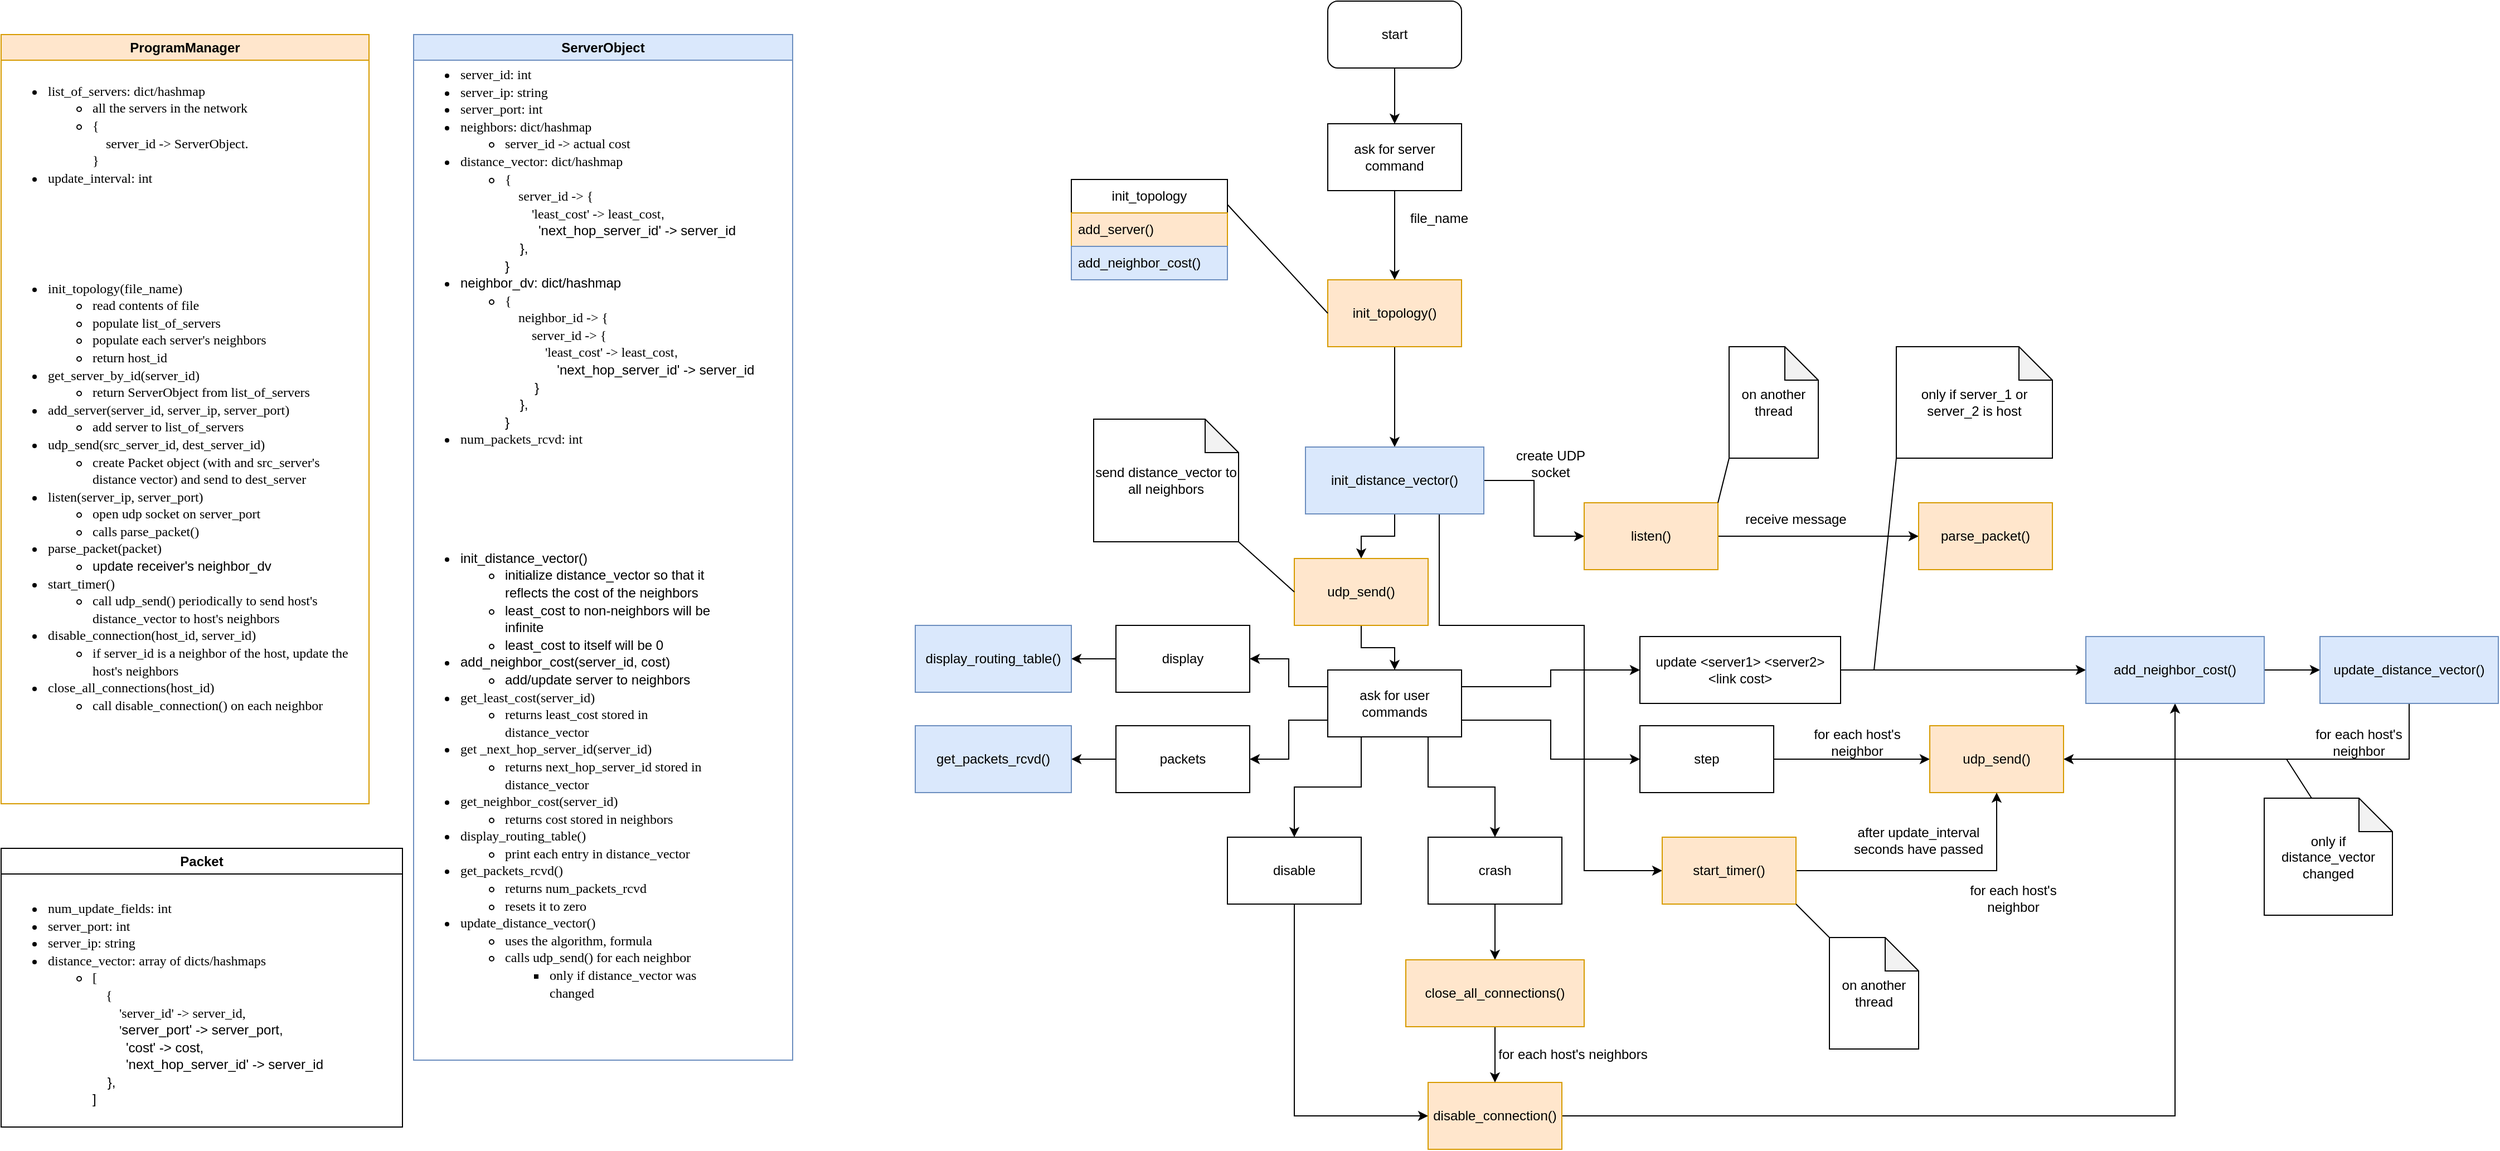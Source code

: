 <mxfile version="22.1.3" type="device">
  <diagram name="Page-1" id="xFJqO6FMUhYE_ulIRA0k">
    <mxGraphModel dx="1783" dy="981" grid="1" gridSize="10" guides="1" tooltips="1" connect="1" arrows="1" fold="1" page="1" pageScale="1" pageWidth="850" pageHeight="1100" math="0" shadow="0">
      <root>
        <mxCell id="0" />
        <mxCell id="1" parent="0" />
        <mxCell id="NjoNPDYluXKRzzez1GX--15" value="ProgramManager" style="swimlane;whiteSpace=wrap;html=1;fillColor=#ffe6cc;strokeColor=#d79b00;" parent="1" vertex="1">
          <mxGeometry x="30" y="60" width="330" height="690" as="geometry" />
        </mxCell>
        <mxCell id="NjoNPDYluXKRzzez1GX--17" value="&lt;p style=&quot;line-height: 130%;&quot;&gt;&lt;/p&gt;&lt;div align=&quot;left&quot;&gt;&lt;ul style=&quot;line-height: 130%;&quot;&gt;&lt;li&gt;&lt;font face=&quot;Tahoma&quot;&gt;list_of_servers: dict/hashmap&lt;/font&gt;&lt;/li&gt;&lt;ul style=&quot;line-height: 130%;&quot;&gt;&lt;li&gt;&lt;font face=&quot;Tahoma&quot;&gt;all the servers in the network&lt;/font&gt;&lt;/li&gt;&lt;li&gt;&lt;font face=&quot;Tahoma&quot;&gt;{&lt;br&gt;&amp;nbsp; &amp;nbsp; server_id -&amp;gt; ServerObject.&lt;br&gt;}&lt;/font&gt;&lt;/li&gt;&lt;/ul&gt;&lt;li&gt;&lt;font face=&quot;Tahoma&quot;&gt;update_interval: int&lt;/font&gt;&lt;/li&gt;&lt;/ul&gt;&lt;/div&gt;&lt;p&gt;&lt;/p&gt;" style="text;html=1;strokeColor=none;fillColor=none;align=left;verticalAlign=middle;whiteSpace=wrap;rounded=0;" parent="NjoNPDYluXKRzzez1GX--15" vertex="1">
          <mxGeometry y="30" width="250" height="120" as="geometry" />
        </mxCell>
        <mxCell id="NjoNPDYluXKRzzez1GX--12" value="&lt;p style=&quot;line-height: 130%;&quot;&gt;&lt;/p&gt;&lt;div align=&quot;left&quot;&gt;&lt;ul style=&quot;line-height: 130%;&quot;&gt;&lt;li&gt;&lt;font face=&quot;Tahoma&quot;&gt;init_topology(file_name)&lt;br&gt;&lt;/font&gt;&lt;/li&gt;&lt;ul style=&quot;line-height: 130%;&quot;&gt;&lt;li style=&quot;border-color: var(--border-color);&quot;&gt;&lt;font style=&quot;border-color: var(--border-color);&quot; face=&quot;Tahoma&quot;&gt;read contents of file&lt;/font&gt;&lt;/li&gt;&lt;li&gt;&lt;font face=&quot;Tahoma&quot;&gt;populate list_of_servers&lt;/font&gt;&lt;/li&gt;&lt;li&gt;&lt;font face=&quot;Tahoma&quot;&gt;populate each server&#39;s neighbors&lt;/font&gt;&lt;/li&gt;&lt;li&gt;&lt;font face=&quot;Tahoma&quot;&gt;return host_id&lt;/font&gt;&lt;/li&gt;&lt;/ul&gt;&lt;li&gt;&lt;font face=&quot;Tahoma&quot;&gt;get_server_by_id(server_id)&lt;/font&gt;&lt;/li&gt;&lt;ul&gt;&lt;li&gt;&lt;font face=&quot;Tahoma&quot;&gt;return ServerObject from list_of_servers&lt;/font&gt;&lt;/li&gt;&lt;/ul&gt;&lt;li&gt;&lt;font face=&quot;Tahoma&quot;&gt;add_server(server_id, server_ip, server_port)&lt;/font&gt;&lt;/li&gt;&lt;ul&gt;&lt;li&gt;&lt;font face=&quot;Tahoma&quot;&gt;add server to list_of_servers&lt;/font&gt;&lt;/li&gt;&lt;/ul&gt;&lt;li&gt;&lt;font face=&quot;Tahoma&quot;&gt;udp_send(src_server_id, dest_server_id)&lt;/font&gt;&lt;/li&gt;&lt;ul&gt;&lt;li&gt;&lt;font face=&quot;Tahoma&quot;&gt;create Packet object (with and src_server&#39;s distance vector) and send to dest_server&lt;/font&gt;&lt;/li&gt;&lt;/ul&gt;&lt;li&gt;&lt;font face=&quot;Tahoma&quot;&gt;listen(server_ip, server_port)&lt;/font&gt;&lt;/li&gt;&lt;ul&gt;&lt;li&gt;&lt;font face=&quot;Tahoma&quot;&gt;open udp socket on server_port&lt;/font&gt;&lt;/li&gt;&lt;li&gt;&lt;font face=&quot;Tahoma&quot;&gt;calls parse_packet()&lt;/font&gt;&lt;/li&gt;&lt;/ul&gt;&lt;li&gt;&lt;font face=&quot;Tahoma&quot;&gt;parse_packet(packet)&lt;/font&gt;&lt;/li&gt;&lt;ul&gt;&lt;li&gt;update receiver&#39;s neighbor_dv&lt;/li&gt;&lt;/ul&gt;&lt;li&gt;&lt;font face=&quot;Tahoma&quot;&gt;start_timer()&lt;/font&gt;&lt;/li&gt;&lt;ul&gt;&lt;li&gt;&lt;font face=&quot;Tahoma&quot;&gt;call udp_send() periodically to send host&#39;s distance_vector to host&#39;s neighbors&lt;/font&gt;&lt;/li&gt;&lt;/ul&gt;&lt;li&gt;&lt;font face=&quot;Tahoma&quot;&gt;disable_connection(host_id, server_id)&lt;/font&gt;&lt;/li&gt;&lt;ul&gt;&lt;li&gt;&lt;font face=&quot;Tahoma&quot;&gt;if server_id is a neighbor of the host, update the host&#39;s neighbors&lt;/font&gt;&lt;/li&gt;&lt;/ul&gt;&lt;li&gt;&lt;font face=&quot;Tahoma&quot;&gt;close_all_connections(host_id)&lt;/font&gt;&lt;/li&gt;&lt;ul&gt;&lt;li&gt;&lt;font face=&quot;Tahoma&quot;&gt;call disable_connection() on each neighbor&lt;/font&gt;&lt;/li&gt;&lt;/ul&gt;&lt;/ul&gt;&lt;/div&gt;&lt;p&gt;&lt;/p&gt;" style="text;html=1;strokeColor=none;fillColor=none;align=left;verticalAlign=middle;whiteSpace=wrap;rounded=0;" parent="NjoNPDYluXKRzzez1GX--15" vertex="1">
          <mxGeometry y="150" width="320" height="530" as="geometry" />
        </mxCell>
        <mxCell id="NjoNPDYluXKRzzez1GX--18" value="ServerObject" style="swimlane;whiteSpace=wrap;html=1;fillColor=#dae8fc;strokeColor=#6c8ebf;" parent="1" vertex="1">
          <mxGeometry x="400" y="60" width="340" height="920" as="geometry" />
        </mxCell>
        <mxCell id="NjoNPDYluXKRzzez1GX--11" value="&lt;p style=&quot;line-height: 120%;&quot;&gt;&lt;/p&gt;&lt;div align=&quot;left&quot;&gt;&lt;ul style=&quot;line-height: 130%;&quot;&gt;&lt;li&gt;&lt;font face=&quot;Tahoma&quot;&gt;server_id: int&lt;/font&gt;&lt;/li&gt;&lt;li&gt;&lt;font face=&quot;Tahoma&quot;&gt;server_ip: string&lt;/font&gt;&lt;/li&gt;&lt;li&gt;&lt;font face=&quot;Tahoma&quot;&gt;server_port: int&lt;/font&gt;&lt;/li&gt;&lt;li&gt;&lt;font face=&quot;Tahoma&quot;&gt;neighbors: dict/hashmap&lt;/font&gt;&lt;/li&gt;&lt;ul style=&quot;line-height: 130%;&quot;&gt;&lt;li&gt;&lt;font face=&quot;Tahoma&quot;&gt;server_id -&amp;gt; actual cost&lt;/font&gt;&lt;/li&gt;&lt;/ul&gt;&lt;li&gt;&lt;font face=&quot;Tahoma&quot;&gt;distance_vector: dict/hashmap&lt;/font&gt;&lt;/li&gt;&lt;ul style=&quot;line-height: 130%;&quot;&gt;&lt;li&gt;&lt;font face=&quot;Tahoma&quot;&gt;{&lt;br&gt;&amp;nbsp; &amp;nbsp; server_id -&amp;gt; {&lt;br&gt;&amp;nbsp; &amp;nbsp; &amp;nbsp; &amp;nbsp; &#39;least_cost&#39; -&amp;gt; least_cost&lt;/font&gt;,&lt;br&gt;&amp;nbsp; &amp;nbsp; &amp;nbsp; &amp;nbsp; &amp;nbsp;&#39;next_hop_server_id&#39; -&amp;gt; server_id&lt;br&gt;&amp;nbsp; &amp;nbsp; },&lt;br&gt;}&lt;/li&gt;&lt;/ul&gt;&lt;li&gt;neighbor_dv: dict/hashmap&lt;/li&gt;&lt;ul&gt;&lt;li style=&quot;border-color: var(--border-color);&quot;&gt;&lt;font style=&quot;border-color: var(--border-color);&quot; face=&quot;Tahoma&quot;&gt;{&lt;br style=&quot;border-color: var(--border-color);&quot;&gt;&amp;nbsp; &amp;nbsp; neighbor_id -&amp;gt; {&lt;br&gt;&amp;nbsp; &amp;nbsp; &amp;nbsp; &amp;nbsp; server_id -&amp;gt; {&lt;br style=&quot;border-color: var(--border-color);&quot;&gt;&amp;nbsp; &amp;nbsp; &amp;nbsp; &amp;nbsp; &amp;nbsp; &amp;nbsp; &#39;least_cost&#39; -&amp;gt; least_cost&lt;/font&gt;,&lt;br style=&quot;border-color: var(--border-color);&quot;&gt;&amp;nbsp; &amp;nbsp; &amp;nbsp; &amp;nbsp; &amp;nbsp; &amp;nbsp; &amp;nbsp; &#39;next_hop_server_id&#39; -&amp;gt; server_id&lt;br&gt;&amp;nbsp; &amp;nbsp; &amp;nbsp; &amp;nbsp; }&lt;br style=&quot;border-color: var(--border-color);&quot;&gt;&amp;nbsp; &amp;nbsp; },&lt;br style=&quot;border-color: var(--border-color);&quot;&gt;}&lt;/li&gt;&lt;/ul&gt;&lt;li&gt;&lt;font face=&quot;Tahoma&quot;&gt;num_packets_rcvd: int&lt;/font&gt;&lt;/li&gt;&lt;/ul&gt;&lt;/div&gt;&lt;p&gt;&lt;/p&gt;" style="text;html=1;strokeColor=none;fillColor=none;align=left;verticalAlign=middle;whiteSpace=wrap;rounded=0;" parent="NjoNPDYluXKRzzez1GX--18" vertex="1">
          <mxGeometry y="30" width="340" height="340" as="geometry" />
        </mxCell>
        <mxCell id="NjoNPDYluXKRzzez1GX--22" value="&lt;p style=&quot;line-height: 100%;&quot;&gt;&lt;/p&gt;&lt;div style=&quot;line-height: 130%;&quot; align=&quot;left&quot;&gt;&lt;ul style=&quot;line-height: 130%;&quot;&gt;&lt;li&gt;init_distance_vector()&lt;/li&gt;&lt;ul&gt;&lt;li&gt;initialize distance_vector so that it reflects the cost of the neighbors&lt;/li&gt;&lt;li&gt;least_cost to non-neighbors will be infinite&lt;/li&gt;&lt;li&gt;least_cost to itself will be 0&lt;/li&gt;&lt;/ul&gt;&lt;li&gt;add_neighbor_cost(server_id, cost)&lt;/li&gt;&lt;ul&gt;&lt;li&gt;add/update server to neighbors&lt;/li&gt;&lt;/ul&gt;&lt;li&gt;&lt;font face=&quot;Tahoma&quot;&gt;get_least_cost(server_id)&lt;/font&gt;&lt;/li&gt;&lt;ul style=&quot;line-height: 130%;&quot;&gt;&lt;li&gt;&lt;font face=&quot;Tahoma&quot;&gt;returns least_cost stored in distance_vector&lt;/font&gt;&lt;/li&gt;&lt;/ul&gt;&lt;li&gt;&lt;font face=&quot;Tahoma&quot;&gt;get _next_hop_server_id(server_id)&lt;/font&gt;&lt;/li&gt;&lt;ul&gt;&lt;li style=&quot;border-color: var(--border-color);&quot;&gt;&lt;font style=&quot;border-color: var(--border-color);&quot; face=&quot;Tahoma&quot;&gt;returns next_hop_server_id stored in distance_vector&lt;/font&gt;&lt;/li&gt;&lt;/ul&gt;&lt;li&gt;&lt;font face=&quot;Tahoma&quot;&gt;get_neighbor_cost(server_id)&lt;/font&gt;&lt;/li&gt;&lt;ul&gt;&lt;li&gt;&lt;font face=&quot;Tahoma&quot;&gt;returns cost stored in neighbors&lt;/font&gt;&lt;/li&gt;&lt;/ul&gt;&lt;li&gt;&lt;font face=&quot;Tahoma&quot;&gt;display_routing_table()&lt;/font&gt;&lt;/li&gt;&lt;ul&gt;&lt;li&gt;&lt;font face=&quot;Tahoma&quot;&gt;print each entry in distance_vector&lt;/font&gt;&lt;/li&gt;&lt;/ul&gt;&lt;li&gt;&lt;font face=&quot;Tahoma&quot;&gt;get_packets_rcvd()&lt;/font&gt;&lt;/li&gt;&lt;ul&gt;&lt;li&gt;&lt;font face=&quot;Tahoma&quot;&gt;returns num_packets_rcvd&lt;/font&gt;&lt;/li&gt;&lt;li&gt;&lt;font face=&quot;Tahoma&quot;&gt;resets it to zero&lt;/font&gt;&lt;/li&gt;&lt;/ul&gt;&lt;li&gt;&lt;font face=&quot;Tahoma&quot;&gt;update_distance_vector()&lt;/font&gt;&lt;/li&gt;&lt;ul&gt;&lt;li&gt;&lt;font face=&quot;Tahoma&quot;&gt;uses the algorithm, formula&lt;/font&gt;&lt;/li&gt;&lt;li&gt;&lt;font face=&quot;Tahoma&quot;&gt;calls udp_send() for each neighbor&lt;/font&gt;&lt;/li&gt;&lt;ul&gt;&lt;li&gt;&lt;font face=&quot;Tahoma&quot;&gt;only if distance_vector was changed&lt;/font&gt;&lt;/li&gt;&lt;/ul&gt;&lt;/ul&gt;&lt;/ul&gt;&lt;/div&gt;&lt;p&gt;&lt;/p&gt;" style="text;html=1;strokeColor=none;fillColor=none;align=left;verticalAlign=middle;whiteSpace=wrap;rounded=0;" parent="NjoNPDYluXKRzzez1GX--18" vertex="1">
          <mxGeometry y="430" width="288" height="470" as="geometry" />
        </mxCell>
        <mxCell id="NjoNPDYluXKRzzez1GX--30" value="Packet" style="swimlane;whiteSpace=wrap;html=1;" parent="1" vertex="1">
          <mxGeometry x="30" y="790" width="360" height="250" as="geometry" />
        </mxCell>
        <mxCell id="NjoNPDYluXKRzzez1GX--32" value="&lt;p style=&quot;line-height: 130%;&quot;&gt;&lt;/p&gt;&lt;div&gt;&lt;ul style=&quot;line-height: 130%;&quot;&gt;&lt;li&gt;&lt;font face=&quot;Tahoma&quot;&gt;num_update_fields: int&lt;/font&gt;&lt;/li&gt;&lt;li&gt;&lt;font face=&quot;Tahoma&quot;&gt;server_port: int&lt;br&gt;&lt;/font&gt;&lt;/li&gt;&lt;li&gt;&lt;font face=&quot;Tahoma&quot;&gt;server_ip: string&lt;/font&gt;&lt;/li&gt;&lt;li&gt;&lt;font face=&quot;Tahoma&quot;&gt;distance_vector: array of dicts/hashmaps&lt;/font&gt;&lt;/li&gt;&lt;ul&gt;&lt;li&gt;&lt;font face=&quot;Tahoma&quot;&gt;[&lt;br&gt;&amp;nbsp; &amp;nbsp; {&lt;br&gt;&amp;nbsp; &amp;nbsp; &amp;nbsp; &amp;nbsp; &#39;server_id&#39; -&amp;gt; server_id,&lt;br&gt;&amp;nbsp; &amp;nbsp; &amp;nbsp; &amp;nbsp; &#39;&lt;/font&gt;server_port&#39; -&amp;gt; server_port,&lt;br&gt;&amp;nbsp; &amp;nbsp; &amp;nbsp; &amp;nbsp; &amp;nbsp;&#39;cost&#39; -&amp;gt; cost,&lt;br&gt;&amp;nbsp; &amp;nbsp; &amp;nbsp; &amp;nbsp; &amp;nbsp;&#39;next_hop_server_id&#39; -&amp;gt; server_id&lt;br&gt;&amp;nbsp; &amp;nbsp; },&lt;br&gt;]&lt;/li&gt;&lt;/ul&gt;&lt;/ul&gt;&lt;/div&gt;&lt;p&gt;&lt;/p&gt;" style="text;html=1;strokeColor=none;fillColor=none;align=left;verticalAlign=middle;whiteSpace=wrap;rounded=0;" parent="NjoNPDYluXKRzzez1GX--30" vertex="1">
          <mxGeometry y="40" width="360" height="200" as="geometry" />
        </mxCell>
        <mxCell id="4oj95tw8URPRINXik8E5-2" value="" style="edgeStyle=orthogonalEdgeStyle;rounded=0;orthogonalLoop=1;jettySize=auto;html=1;" parent="1" source="NjoNPDYluXKRzzez1GX--34" target="4oj95tw8URPRINXik8E5-1" edge="1">
          <mxGeometry relative="1" as="geometry" />
        </mxCell>
        <mxCell id="NjoNPDYluXKRzzez1GX--34" value="start" style="rounded=1;whiteSpace=wrap;html=1;" parent="1" vertex="1">
          <mxGeometry x="1220" y="30" width="120" height="60" as="geometry" />
        </mxCell>
        <mxCell id="4oj95tw8URPRINXik8E5-9" value="" style="edgeStyle=orthogonalEdgeStyle;rounded=0;orthogonalLoop=1;jettySize=auto;html=1;" parent="1" source="NjoNPDYluXKRzzez1GX--35" target="NjoNPDYluXKRzzez1GX--47" edge="1">
          <mxGeometry relative="1" as="geometry" />
        </mxCell>
        <mxCell id="NjoNPDYluXKRzzez1GX--35" value="init_topology()" style="rounded=0;whiteSpace=wrap;html=1;fillColor=#ffe6cc;strokeColor=#d79b00;" parent="1" vertex="1">
          <mxGeometry x="1220" y="280" width="120" height="60" as="geometry" />
        </mxCell>
        <mxCell id="4oj95tw8URPRINXik8E5-8" value="" style="edgeStyle=orthogonalEdgeStyle;rounded=0;orthogonalLoop=1;jettySize=auto;html=1;exitX=1;exitY=0.5;exitDx=0;exitDy=0;" parent="1" source="NjoNPDYluXKRzzez1GX--47" target="NjoNPDYluXKRzzez1GX--52" edge="1">
          <mxGeometry relative="1" as="geometry">
            <mxPoint x="1480" y="400" as="sourcePoint" />
          </mxGeometry>
        </mxCell>
        <mxCell id="HWVyQYs9HK1jK68Z1KZ2-8" style="edgeStyle=orthogonalEdgeStyle;rounded=0;orthogonalLoop=1;jettySize=auto;html=1;exitX=0.75;exitY=1;exitDx=0;exitDy=0;entryX=0;entryY=0.5;entryDx=0;entryDy=0;" parent="1" source="NjoNPDYluXKRzzez1GX--47" target="HWVyQYs9HK1jK68Z1KZ2-4" edge="1">
          <mxGeometry relative="1" as="geometry">
            <Array as="points">
              <mxPoint x="1320" y="590" />
              <mxPoint x="1450" y="590" />
              <mxPoint x="1450" y="810" />
            </Array>
          </mxGeometry>
        </mxCell>
        <mxCell id="UShiRVY-G1syCeICnjAr-2" style="edgeStyle=orthogonalEdgeStyle;rounded=0;orthogonalLoop=1;jettySize=auto;html=1;entryX=0.5;entryY=0;entryDx=0;entryDy=0;" parent="1" source="NjoNPDYluXKRzzez1GX--47" target="UShiRVY-G1syCeICnjAr-1" edge="1">
          <mxGeometry relative="1" as="geometry" />
        </mxCell>
        <mxCell id="NjoNPDYluXKRzzez1GX--47" value="init_distance_vector()" style="rounded=0;whiteSpace=wrap;html=1;fillColor=#dae8fc;strokeColor=#6c8ebf;" parent="1" vertex="1">
          <mxGeometry x="1200" y="430" width="160" height="60" as="geometry" />
        </mxCell>
        <mxCell id="HWVyQYs9HK1jK68Z1KZ2-2" style="edgeStyle=orthogonalEdgeStyle;rounded=0;orthogonalLoop=1;jettySize=auto;html=1;entryX=0;entryY=0.5;entryDx=0;entryDy=0;" parent="1" source="NjoNPDYluXKRzzez1GX--52" target="HWVyQYs9HK1jK68Z1KZ2-1" edge="1">
          <mxGeometry relative="1" as="geometry" />
        </mxCell>
        <mxCell id="NjoNPDYluXKRzzez1GX--52" value="listen()" style="rounded=0;whiteSpace=wrap;html=1;fillColor=#ffe6cc;strokeColor=#d79b00;" parent="1" vertex="1">
          <mxGeometry x="1450" y="480" width="120" height="60" as="geometry" />
        </mxCell>
        <mxCell id="NjoNPDYluXKRzzez1GX--54" value="on another thread" style="shape=note;whiteSpace=wrap;html=1;backgroundOutline=1;darkOpacity=0.05;" parent="1" vertex="1">
          <mxGeometry x="1580" y="340" width="80" height="100" as="geometry" />
        </mxCell>
        <mxCell id="NjoNPDYluXKRzzez1GX--56" value="" style="endArrow=none;html=1;rounded=0;exitX=1;exitY=0;exitDx=0;exitDy=0;entryX=0;entryY=1;entryDx=0;entryDy=0;entryPerimeter=0;" parent="1" source="NjoNPDYluXKRzzez1GX--52" target="NjoNPDYluXKRzzez1GX--54" edge="1">
          <mxGeometry width="50" height="50" relative="1" as="geometry">
            <mxPoint x="1380" y="630" as="sourcePoint" />
            <mxPoint x="1430" y="580" as="targetPoint" />
          </mxGeometry>
        </mxCell>
        <mxCell id="jb7w0RZWeNpOCV6UPbe5-21" style="edgeStyle=orthogonalEdgeStyle;rounded=0;orthogonalLoop=1;jettySize=auto;html=1;exitX=1;exitY=0.25;exitDx=0;exitDy=0;entryX=0;entryY=0.5;entryDx=0;entryDy=0;" parent="1" source="NjoNPDYluXKRzzez1GX--57" target="jb7w0RZWeNpOCV6UPbe5-1" edge="1">
          <mxGeometry relative="1" as="geometry" />
        </mxCell>
        <mxCell id="jb7w0RZWeNpOCV6UPbe5-22" style="edgeStyle=orthogonalEdgeStyle;rounded=0;orthogonalLoop=1;jettySize=auto;html=1;exitX=1;exitY=0.75;exitDx=0;exitDy=0;entryX=0;entryY=0.5;entryDx=0;entryDy=0;" parent="1" source="NjoNPDYluXKRzzez1GX--57" target="jb7w0RZWeNpOCV6UPbe5-3" edge="1">
          <mxGeometry relative="1" as="geometry" />
        </mxCell>
        <mxCell id="jb7w0RZWeNpOCV6UPbe5-26" style="edgeStyle=orthogonalEdgeStyle;rounded=0;orthogonalLoop=1;jettySize=auto;html=1;exitX=0;exitY=0.25;exitDx=0;exitDy=0;entryX=1;entryY=0.5;entryDx=0;entryDy=0;" parent="1" source="NjoNPDYluXKRzzez1GX--57" target="jb7w0RZWeNpOCV6UPbe5-5" edge="1">
          <mxGeometry relative="1" as="geometry" />
        </mxCell>
        <mxCell id="jb7w0RZWeNpOCV6UPbe5-27" style="edgeStyle=orthogonalEdgeStyle;rounded=0;orthogonalLoop=1;jettySize=auto;html=1;exitX=0;exitY=0.75;exitDx=0;exitDy=0;entryX=1;entryY=0.5;entryDx=0;entryDy=0;" parent="1" source="NjoNPDYluXKRzzez1GX--57" target="jb7w0RZWeNpOCV6UPbe5-4" edge="1">
          <mxGeometry relative="1" as="geometry" />
        </mxCell>
        <mxCell id="jb7w0RZWeNpOCV6UPbe5-28" style="edgeStyle=orthogonalEdgeStyle;rounded=0;orthogonalLoop=1;jettySize=auto;html=1;exitX=0.25;exitY=1;exitDx=0;exitDy=0;entryX=0.5;entryY=0;entryDx=0;entryDy=0;" parent="1" source="NjoNPDYluXKRzzez1GX--57" target="jb7w0RZWeNpOCV6UPbe5-6" edge="1">
          <mxGeometry relative="1" as="geometry" />
        </mxCell>
        <mxCell id="jb7w0RZWeNpOCV6UPbe5-29" style="edgeStyle=orthogonalEdgeStyle;rounded=0;orthogonalLoop=1;jettySize=auto;html=1;exitX=0.75;exitY=1;exitDx=0;exitDy=0;entryX=0.5;entryY=0;entryDx=0;entryDy=0;" parent="1" source="NjoNPDYluXKRzzez1GX--57" target="jb7w0RZWeNpOCV6UPbe5-7" edge="1">
          <mxGeometry relative="1" as="geometry" />
        </mxCell>
        <mxCell id="NjoNPDYluXKRzzez1GX--57" value="ask for user commands" style="rounded=0;whiteSpace=wrap;html=1;" parent="1" vertex="1">
          <mxGeometry x="1220" y="630" width="120" height="60" as="geometry" />
        </mxCell>
        <mxCell id="jb7w0RZWeNpOCV6UPbe5-39" style="edgeStyle=orthogonalEdgeStyle;rounded=0;orthogonalLoop=1;jettySize=auto;html=1;entryX=0;entryY=0.5;entryDx=0;entryDy=0;" parent="1" source="jb7w0RZWeNpOCV6UPbe5-1" target="4oj95tw8URPRINXik8E5-37" edge="1">
          <mxGeometry relative="1" as="geometry">
            <mxPoint x="1740" y="630" as="targetPoint" />
          </mxGeometry>
        </mxCell>
        <mxCell id="jb7w0RZWeNpOCV6UPbe5-1" value="update &amp;lt;server1&amp;gt; &amp;lt;server2&amp;gt; &amp;lt;link cost&amp;gt;" style="rounded=0;whiteSpace=wrap;html=1;" parent="1" vertex="1">
          <mxGeometry x="1500" y="600" width="180" height="60" as="geometry" />
        </mxCell>
        <mxCell id="jb7w0RZWeNpOCV6UPbe5-35" style="edgeStyle=orthogonalEdgeStyle;rounded=0;orthogonalLoop=1;jettySize=auto;html=1;entryX=0;entryY=0.5;entryDx=0;entryDy=0;" parent="1" source="jb7w0RZWeNpOCV6UPbe5-3" target="jb7w0RZWeNpOCV6UPbe5-34" edge="1">
          <mxGeometry relative="1" as="geometry" />
        </mxCell>
        <mxCell id="jb7w0RZWeNpOCV6UPbe5-3" value="step" style="rounded=0;whiteSpace=wrap;html=1;" parent="1" vertex="1">
          <mxGeometry x="1500" y="680" width="120" height="60" as="geometry" />
        </mxCell>
        <mxCell id="jb7w0RZWeNpOCV6UPbe5-17" value="" style="edgeStyle=orthogonalEdgeStyle;rounded=0;orthogonalLoop=1;jettySize=auto;html=1;" parent="1" source="jb7w0RZWeNpOCV6UPbe5-4" target="jb7w0RZWeNpOCV6UPbe5-16" edge="1">
          <mxGeometry relative="1" as="geometry" />
        </mxCell>
        <mxCell id="jb7w0RZWeNpOCV6UPbe5-4" value="packets" style="rounded=0;whiteSpace=wrap;html=1;" parent="1" vertex="1">
          <mxGeometry x="1030" y="680" width="120" height="60" as="geometry" />
        </mxCell>
        <mxCell id="jb7w0RZWeNpOCV6UPbe5-15" value="" style="edgeStyle=orthogonalEdgeStyle;rounded=0;orthogonalLoop=1;jettySize=auto;html=1;" parent="1" source="jb7w0RZWeNpOCV6UPbe5-5" target="jb7w0RZWeNpOCV6UPbe5-14" edge="1">
          <mxGeometry relative="1" as="geometry" />
        </mxCell>
        <mxCell id="jb7w0RZWeNpOCV6UPbe5-5" value="display" style="rounded=0;whiteSpace=wrap;html=1;" parent="1" vertex="1">
          <mxGeometry x="1030" y="590" width="120" height="60" as="geometry" />
        </mxCell>
        <mxCell id="HWVyQYs9HK1jK68Z1KZ2-19" style="edgeStyle=orthogonalEdgeStyle;rounded=0;orthogonalLoop=1;jettySize=auto;html=1;exitX=0.5;exitY=1;exitDx=0;exitDy=0;entryX=0;entryY=0.5;entryDx=0;entryDy=0;" parent="1" source="jb7w0RZWeNpOCV6UPbe5-6" target="HWVyQYs9HK1jK68Z1KZ2-15" edge="1">
          <mxGeometry relative="1" as="geometry" />
        </mxCell>
        <mxCell id="jb7w0RZWeNpOCV6UPbe5-6" value="disable" style="rounded=0;whiteSpace=wrap;html=1;" parent="1" vertex="1">
          <mxGeometry x="1130" y="780" width="120" height="60" as="geometry" />
        </mxCell>
        <mxCell id="HWVyQYs9HK1jK68Z1KZ2-24" style="edgeStyle=orthogonalEdgeStyle;rounded=0;orthogonalLoop=1;jettySize=auto;html=1;entryX=0.5;entryY=0;entryDx=0;entryDy=0;" parent="1" source="jb7w0RZWeNpOCV6UPbe5-7" target="HWVyQYs9HK1jK68Z1KZ2-22" edge="1">
          <mxGeometry relative="1" as="geometry" />
        </mxCell>
        <mxCell id="jb7w0RZWeNpOCV6UPbe5-7" value="crash" style="rounded=0;whiteSpace=wrap;html=1;" parent="1" vertex="1">
          <mxGeometry x="1310" y="780" width="120" height="60" as="geometry" />
        </mxCell>
        <mxCell id="jb7w0RZWeNpOCV6UPbe5-14" value="display_routing_table()" style="rounded=0;whiteSpace=wrap;html=1;fillColor=#dae8fc;strokeColor=#6c8ebf;" parent="1" vertex="1">
          <mxGeometry x="850" y="590" width="140" height="60" as="geometry" />
        </mxCell>
        <mxCell id="jb7w0RZWeNpOCV6UPbe5-16" value="get_packets_rcvd()" style="rounded=0;whiteSpace=wrap;html=1;fillColor=#dae8fc;strokeColor=#6c8ebf;" parent="1" vertex="1">
          <mxGeometry x="850" y="680" width="140" height="60" as="geometry" />
        </mxCell>
        <mxCell id="jb7w0RZWeNpOCV6UPbe5-32" value="create UDP socket" style="text;html=1;strokeColor=none;fillColor=none;align=center;verticalAlign=middle;whiteSpace=wrap;rounded=0;" parent="1" vertex="1">
          <mxGeometry x="1380" y="425" width="80" height="40" as="geometry" />
        </mxCell>
        <mxCell id="jb7w0RZWeNpOCV6UPbe5-33" value="receive message" style="text;html=1;strokeColor=none;fillColor=none;align=center;verticalAlign=middle;whiteSpace=wrap;rounded=0;" parent="1" vertex="1">
          <mxGeometry x="1580" y="470" width="120" height="50" as="geometry" />
        </mxCell>
        <mxCell id="jb7w0RZWeNpOCV6UPbe5-34" value="udp_send()" style="rounded=0;whiteSpace=wrap;html=1;fillColor=#ffe6cc;strokeColor=#d79b00;" parent="1" vertex="1">
          <mxGeometry x="1760" y="680" width="120" height="60" as="geometry" />
        </mxCell>
        <mxCell id="HWVyQYs9HK1jK68Z1KZ2-1" value="parse_packet()" style="rounded=0;whiteSpace=wrap;html=1;fillColor=#ffe6cc;strokeColor=#d79b00;" parent="1" vertex="1">
          <mxGeometry x="1750" y="480" width="120" height="60" as="geometry" />
        </mxCell>
        <mxCell id="HWVyQYs9HK1jK68Z1KZ2-7" style="edgeStyle=orthogonalEdgeStyle;rounded=0;orthogonalLoop=1;jettySize=auto;html=1;exitX=1;exitY=0.5;exitDx=0;exitDy=0;entryX=0.5;entryY=1;entryDx=0;entryDy=0;" parent="1" source="HWVyQYs9HK1jK68Z1KZ2-4" target="jb7w0RZWeNpOCV6UPbe5-34" edge="1">
          <mxGeometry relative="1" as="geometry" />
        </mxCell>
        <mxCell id="HWVyQYs9HK1jK68Z1KZ2-4" value="start_timer()" style="rounded=0;whiteSpace=wrap;html=1;fillColor=#ffe6cc;strokeColor=#d79b00;" parent="1" vertex="1">
          <mxGeometry x="1520" y="780" width="120" height="60" as="geometry" />
        </mxCell>
        <mxCell id="HWVyQYs9HK1jK68Z1KZ2-9" value="after update_interval seconds have passed" style="text;html=1;strokeColor=none;fillColor=none;align=center;verticalAlign=middle;whiteSpace=wrap;rounded=0;" parent="1" vertex="1">
          <mxGeometry x="1690" y="740" width="120" height="85" as="geometry" />
        </mxCell>
        <mxCell id="4oj95tw8URPRINXik8E5-38" style="edgeStyle=orthogonalEdgeStyle;rounded=0;orthogonalLoop=1;jettySize=auto;html=1;exitX=1;exitY=0.5;exitDx=0;exitDy=0;entryX=0.5;entryY=1;entryDx=0;entryDy=0;" parent="1" source="HWVyQYs9HK1jK68Z1KZ2-15" target="4oj95tw8URPRINXik8E5-37" edge="1">
          <mxGeometry relative="1" as="geometry" />
        </mxCell>
        <mxCell id="HWVyQYs9HK1jK68Z1KZ2-15" value="disable_connection()" style="rounded=0;whiteSpace=wrap;html=1;fillColor=#ffe6cc;strokeColor=#d79b00;" parent="1" vertex="1">
          <mxGeometry x="1310" y="1000" width="120" height="60" as="geometry" />
        </mxCell>
        <mxCell id="HWVyQYs9HK1jK68Z1KZ2-21" value="for each host&#39;s neighbors" style="text;html=1;strokeColor=none;fillColor=none;align=center;verticalAlign=middle;whiteSpace=wrap;rounded=0;" parent="1" vertex="1">
          <mxGeometry x="1370" y="960" width="140" height="30" as="geometry" />
        </mxCell>
        <mxCell id="HWVyQYs9HK1jK68Z1KZ2-23" style="edgeStyle=orthogonalEdgeStyle;rounded=0;orthogonalLoop=1;jettySize=auto;html=1;exitX=0.5;exitY=1;exitDx=0;exitDy=0;entryX=0.5;entryY=0;entryDx=0;entryDy=0;" parent="1" source="HWVyQYs9HK1jK68Z1KZ2-22" target="HWVyQYs9HK1jK68Z1KZ2-15" edge="1">
          <mxGeometry relative="1" as="geometry" />
        </mxCell>
        <mxCell id="HWVyQYs9HK1jK68Z1KZ2-22" value="close_all_connections()" style="rounded=0;whiteSpace=wrap;html=1;fillColor=#ffe6cc;strokeColor=#d79b00;" parent="1" vertex="1">
          <mxGeometry x="1290" y="890" width="160" height="60" as="geometry" />
        </mxCell>
        <mxCell id="HWVyQYs9HK1jK68Z1KZ2-25" value="on another thread" style="shape=note;whiteSpace=wrap;html=1;backgroundOutline=1;darkOpacity=0.05;" parent="1" vertex="1">
          <mxGeometry x="1670" y="870" width="80" height="100" as="geometry" />
        </mxCell>
        <mxCell id="HWVyQYs9HK1jK68Z1KZ2-26" value="" style="endArrow=none;html=1;rounded=0;entryX=1;entryY=1;entryDx=0;entryDy=0;exitX=0;exitY=0;exitDx=0;exitDy=0;exitPerimeter=0;" parent="1" source="HWVyQYs9HK1jK68Z1KZ2-25" target="HWVyQYs9HK1jK68Z1KZ2-4" edge="1">
          <mxGeometry width="50" height="50" relative="1" as="geometry">
            <mxPoint x="1510" y="940" as="sourcePoint" />
            <mxPoint x="1560" y="890" as="targetPoint" />
          </mxGeometry>
        </mxCell>
        <mxCell id="IFfA4sU58zqfcysKrWQj-1" value="for each host&#39;s neighbor" style="text;html=1;strokeColor=none;fillColor=none;align=center;verticalAlign=middle;whiteSpace=wrap;rounded=0;" parent="1" vertex="1">
          <mxGeometry x="2100" y="680" width="90" height="30" as="geometry" />
        </mxCell>
        <mxCell id="IFfA4sU58zqfcysKrWQj-2" value="for each host&#39;s neighbor" style="text;html=1;strokeColor=none;fillColor=none;align=center;verticalAlign=middle;whiteSpace=wrap;rounded=0;" parent="1" vertex="1">
          <mxGeometry x="1650" y="680" width="90" height="30" as="geometry" />
        </mxCell>
        <mxCell id="IFfA4sU58zqfcysKrWQj-3" value="for each host&#39;s neighbor" style="text;html=1;strokeColor=none;fillColor=none;align=center;verticalAlign=middle;whiteSpace=wrap;rounded=0;" parent="1" vertex="1">
          <mxGeometry x="1790" y="820" width="90" height="30" as="geometry" />
        </mxCell>
        <mxCell id="4oj95tw8URPRINXik8E5-5" value="" style="edgeStyle=orthogonalEdgeStyle;rounded=0;orthogonalLoop=1;jettySize=auto;html=1;" parent="1" source="4oj95tw8URPRINXik8E5-1" target="NjoNPDYluXKRzzez1GX--35" edge="1">
          <mxGeometry relative="1" as="geometry" />
        </mxCell>
        <mxCell id="4oj95tw8URPRINXik8E5-1" value="ask for server command" style="rounded=0;whiteSpace=wrap;html=1;" parent="1" vertex="1">
          <mxGeometry x="1220" y="140" width="120" height="60" as="geometry" />
        </mxCell>
        <mxCell id="4oj95tw8URPRINXik8E5-6" value="file_name" style="text;html=1;strokeColor=none;fillColor=none;align=center;verticalAlign=middle;whiteSpace=wrap;rounded=0;" parent="1" vertex="1">
          <mxGeometry x="1290" y="210" width="60" height="30" as="geometry" />
        </mxCell>
        <mxCell id="4oj95tw8URPRINXik8E5-11" value="init_topology" style="swimlane;fontStyle=0;childLayout=stackLayout;horizontal=1;startSize=30;horizontalStack=0;resizeParent=1;resizeParentMax=0;resizeLast=0;collapsible=1;marginBottom=0;whiteSpace=wrap;html=1;" parent="1" vertex="1">
          <mxGeometry x="990" y="190" width="140" height="90" as="geometry" />
        </mxCell>
        <mxCell id="4oj95tw8URPRINXik8E5-12" value="add_server()" style="text;strokeColor=#d79b00;fillColor=#ffe6cc;align=left;verticalAlign=middle;spacingLeft=4;spacingRight=4;overflow=hidden;points=[[0,0.5],[1,0.5]];portConstraint=eastwest;rotatable=0;whiteSpace=wrap;html=1;" parent="4oj95tw8URPRINXik8E5-11" vertex="1">
          <mxGeometry y="30" width="140" height="30" as="geometry" />
        </mxCell>
        <mxCell id="4oj95tw8URPRINXik8E5-13" value="add_neighbor_cost()" style="text;strokeColor=#6c8ebf;fillColor=#dae8fc;align=left;verticalAlign=middle;spacingLeft=4;spacingRight=4;overflow=hidden;points=[[0,0.5],[1,0.5]];portConstraint=eastwest;rotatable=0;whiteSpace=wrap;html=1;" parent="4oj95tw8URPRINXik8E5-11" vertex="1">
          <mxGeometry y="60" width="140" height="30" as="geometry" />
        </mxCell>
        <mxCell id="4oj95tw8URPRINXik8E5-15" value="" style="endArrow=none;html=1;rounded=0;entryX=0;entryY=0.5;entryDx=0;entryDy=0;exitX=1;exitY=0.25;exitDx=0;exitDy=0;" parent="1" source="4oj95tw8URPRINXik8E5-11" target="NjoNPDYluXKRzzez1GX--35" edge="1">
          <mxGeometry width="50" height="50" relative="1" as="geometry">
            <mxPoint x="1160" y="140" as="sourcePoint" />
            <mxPoint x="1210" y="110" as="targetPoint" />
          </mxGeometry>
        </mxCell>
        <mxCell id="4oj95tw8URPRINXik8E5-47" value="" style="edgeStyle=orthogonalEdgeStyle;rounded=0;orthogonalLoop=1;jettySize=auto;html=1;" parent="1" source="4oj95tw8URPRINXik8E5-37" target="4oj95tw8URPRINXik8E5-46" edge="1">
          <mxGeometry relative="1" as="geometry" />
        </mxCell>
        <mxCell id="4oj95tw8URPRINXik8E5-37" value="add_neighbor_cost()" style="rounded=0;whiteSpace=wrap;html=1;fillColor=#dae8fc;strokeColor=#6c8ebf;" parent="1" vertex="1">
          <mxGeometry x="1900" y="600" width="160" height="60" as="geometry" />
        </mxCell>
        <mxCell id="4oj95tw8URPRINXik8E5-50" style="edgeStyle=orthogonalEdgeStyle;rounded=0;orthogonalLoop=1;jettySize=auto;html=1;exitX=0.5;exitY=1;exitDx=0;exitDy=0;entryX=1;entryY=0.5;entryDx=0;entryDy=0;" parent="1" source="4oj95tw8URPRINXik8E5-46" target="jb7w0RZWeNpOCV6UPbe5-34" edge="1">
          <mxGeometry relative="1" as="geometry" />
        </mxCell>
        <mxCell id="4oj95tw8URPRINXik8E5-46" value="update_distance_vector()" style="rounded=0;whiteSpace=wrap;html=1;fillColor=#dae8fc;strokeColor=#6c8ebf;" parent="1" vertex="1">
          <mxGeometry x="2110" y="600" width="160" height="60" as="geometry" />
        </mxCell>
        <mxCell id="4oj95tw8URPRINXik8E5-53" value="only if distance_vector changed" style="shape=note;whiteSpace=wrap;html=1;backgroundOutline=1;darkOpacity=0.05;" parent="1" vertex="1">
          <mxGeometry x="2060" y="745" width="115" height="105" as="geometry" />
        </mxCell>
        <mxCell id="4oj95tw8URPRINXik8E5-54" value="" style="endArrow=none;html=1;rounded=0;entryX=0;entryY=0;entryDx=42.5;entryDy=0;entryPerimeter=0;" parent="1" target="4oj95tw8URPRINXik8E5-53" edge="1">
          <mxGeometry width="50" height="50" relative="1" as="geometry">
            <mxPoint x="2080" y="710" as="sourcePoint" />
            <mxPoint x="2290" y="710" as="targetPoint" />
          </mxGeometry>
        </mxCell>
        <mxCell id="1J0_oiISsgGqQb3_qqh1-1" value="only if server_1 or server_2 is host" style="shape=note;whiteSpace=wrap;html=1;backgroundOutline=1;darkOpacity=0.05;" parent="1" vertex="1">
          <mxGeometry x="1730" y="340" width="140" height="100" as="geometry" />
        </mxCell>
        <mxCell id="1J0_oiISsgGqQb3_qqh1-2" value="" style="endArrow=none;html=1;rounded=0;entryX=0;entryY=1;entryDx=0;entryDy=0;entryPerimeter=0;" parent="1" target="1J0_oiISsgGqQb3_qqh1-1" edge="1">
          <mxGeometry width="50" height="50" relative="1" as="geometry">
            <mxPoint x="1710" y="630" as="sourcePoint" />
            <mxPoint x="1810" y="390" as="targetPoint" />
          </mxGeometry>
        </mxCell>
        <mxCell id="UShiRVY-G1syCeICnjAr-3" style="edgeStyle=orthogonalEdgeStyle;rounded=0;orthogonalLoop=1;jettySize=auto;html=1;entryX=0.5;entryY=0;entryDx=0;entryDy=0;" parent="1" source="UShiRVY-G1syCeICnjAr-1" target="NjoNPDYluXKRzzez1GX--57" edge="1">
          <mxGeometry relative="1" as="geometry" />
        </mxCell>
        <mxCell id="UShiRVY-G1syCeICnjAr-1" value="udp_send()" style="rounded=0;whiteSpace=wrap;html=1;fillColor=#ffe6cc;strokeColor=#d79b00;" parent="1" vertex="1">
          <mxGeometry x="1190" y="530" width="120" height="60" as="geometry" />
        </mxCell>
        <mxCell id="UShiRVY-G1syCeICnjAr-4" value="send distance_vector to all neighbors" style="shape=note;whiteSpace=wrap;html=1;backgroundOutline=1;darkOpacity=0.05;" parent="1" vertex="1">
          <mxGeometry x="1010" y="405" width="130" height="110" as="geometry" />
        </mxCell>
        <mxCell id="UShiRVY-G1syCeICnjAr-5" value="" style="endArrow=none;html=1;rounded=0;exitX=1;exitY=1;exitDx=0;exitDy=0;exitPerimeter=0;entryX=0;entryY=0.5;entryDx=0;entryDy=0;" parent="1" source="UShiRVY-G1syCeICnjAr-4" target="UShiRVY-G1syCeICnjAr-1" edge="1">
          <mxGeometry width="50" height="50" relative="1" as="geometry">
            <mxPoint x="910" y="460" as="sourcePoint" />
            <mxPoint x="960" y="410" as="targetPoint" />
          </mxGeometry>
        </mxCell>
      </root>
    </mxGraphModel>
  </diagram>
</mxfile>
